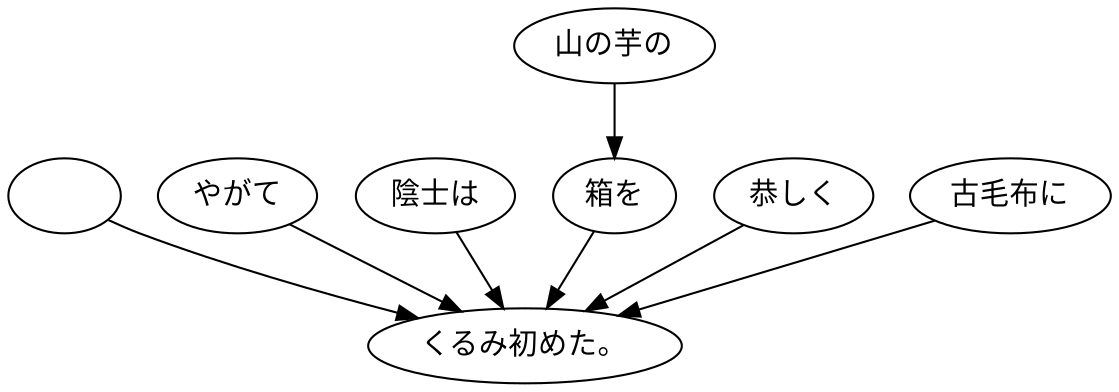 digraph graph2842 {
	node0 [label="　"];
	node1 [label="やがて"];
	node2 [label="陰士は"];
	node3 [label="山の芋の"];
	node4 [label="箱を"];
	node5 [label="恭しく"];
	node6 [label="古毛布に"];
	node7 [label="くるみ初めた。"];
	node0 -> node7;
	node1 -> node7;
	node2 -> node7;
	node3 -> node4;
	node4 -> node7;
	node5 -> node7;
	node6 -> node7;
}
